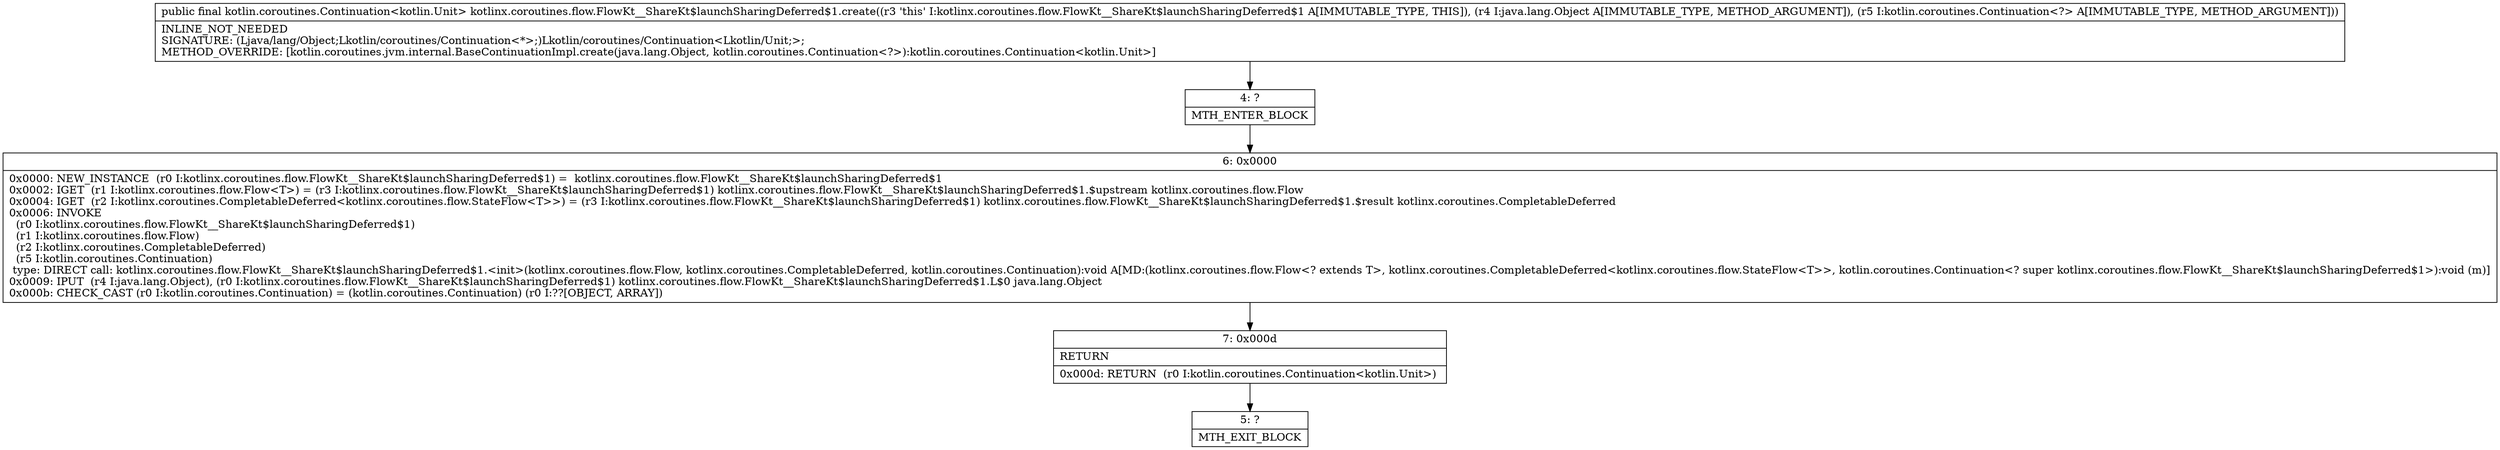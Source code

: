 digraph "CFG forkotlinx.coroutines.flow.FlowKt__ShareKt$launchSharingDeferred$1.create(Ljava\/lang\/Object;Lkotlin\/coroutines\/Continuation;)Lkotlin\/coroutines\/Continuation;" {
Node_4 [shape=record,label="{4\:\ ?|MTH_ENTER_BLOCK\l}"];
Node_6 [shape=record,label="{6\:\ 0x0000|0x0000: NEW_INSTANCE  (r0 I:kotlinx.coroutines.flow.FlowKt__ShareKt$launchSharingDeferred$1) =  kotlinx.coroutines.flow.FlowKt__ShareKt$launchSharingDeferred$1 \l0x0002: IGET  (r1 I:kotlinx.coroutines.flow.Flow\<T\>) = (r3 I:kotlinx.coroutines.flow.FlowKt__ShareKt$launchSharingDeferred$1) kotlinx.coroutines.flow.FlowKt__ShareKt$launchSharingDeferred$1.$upstream kotlinx.coroutines.flow.Flow \l0x0004: IGET  (r2 I:kotlinx.coroutines.CompletableDeferred\<kotlinx.coroutines.flow.StateFlow\<T\>\>) = (r3 I:kotlinx.coroutines.flow.FlowKt__ShareKt$launchSharingDeferred$1) kotlinx.coroutines.flow.FlowKt__ShareKt$launchSharingDeferred$1.$result kotlinx.coroutines.CompletableDeferred \l0x0006: INVOKE  \l  (r0 I:kotlinx.coroutines.flow.FlowKt__ShareKt$launchSharingDeferred$1)\l  (r1 I:kotlinx.coroutines.flow.Flow)\l  (r2 I:kotlinx.coroutines.CompletableDeferred)\l  (r5 I:kotlin.coroutines.Continuation)\l type: DIRECT call: kotlinx.coroutines.flow.FlowKt__ShareKt$launchSharingDeferred$1.\<init\>(kotlinx.coroutines.flow.Flow, kotlinx.coroutines.CompletableDeferred, kotlin.coroutines.Continuation):void A[MD:(kotlinx.coroutines.flow.Flow\<? extends T\>, kotlinx.coroutines.CompletableDeferred\<kotlinx.coroutines.flow.StateFlow\<T\>\>, kotlin.coroutines.Continuation\<? super kotlinx.coroutines.flow.FlowKt__ShareKt$launchSharingDeferred$1\>):void (m)]\l0x0009: IPUT  (r4 I:java.lang.Object), (r0 I:kotlinx.coroutines.flow.FlowKt__ShareKt$launchSharingDeferred$1) kotlinx.coroutines.flow.FlowKt__ShareKt$launchSharingDeferred$1.L$0 java.lang.Object \l0x000b: CHECK_CAST (r0 I:kotlin.coroutines.Continuation) = (kotlin.coroutines.Continuation) (r0 I:??[OBJECT, ARRAY]) \l}"];
Node_7 [shape=record,label="{7\:\ 0x000d|RETURN\l|0x000d: RETURN  (r0 I:kotlin.coroutines.Continuation\<kotlin.Unit\>) \l}"];
Node_5 [shape=record,label="{5\:\ ?|MTH_EXIT_BLOCK\l}"];
MethodNode[shape=record,label="{public final kotlin.coroutines.Continuation\<kotlin.Unit\> kotlinx.coroutines.flow.FlowKt__ShareKt$launchSharingDeferred$1.create((r3 'this' I:kotlinx.coroutines.flow.FlowKt__ShareKt$launchSharingDeferred$1 A[IMMUTABLE_TYPE, THIS]), (r4 I:java.lang.Object A[IMMUTABLE_TYPE, METHOD_ARGUMENT]), (r5 I:kotlin.coroutines.Continuation\<?\> A[IMMUTABLE_TYPE, METHOD_ARGUMENT]))  | INLINE_NOT_NEEDED\lSIGNATURE: (Ljava\/lang\/Object;Lkotlin\/coroutines\/Continuation\<*\>;)Lkotlin\/coroutines\/Continuation\<Lkotlin\/Unit;\>;\lMETHOD_OVERRIDE: [kotlin.coroutines.jvm.internal.BaseContinuationImpl.create(java.lang.Object, kotlin.coroutines.Continuation\<?\>):kotlin.coroutines.Continuation\<kotlin.Unit\>]\l}"];
MethodNode -> Node_4;Node_4 -> Node_6;
Node_6 -> Node_7;
Node_7 -> Node_5;
}

